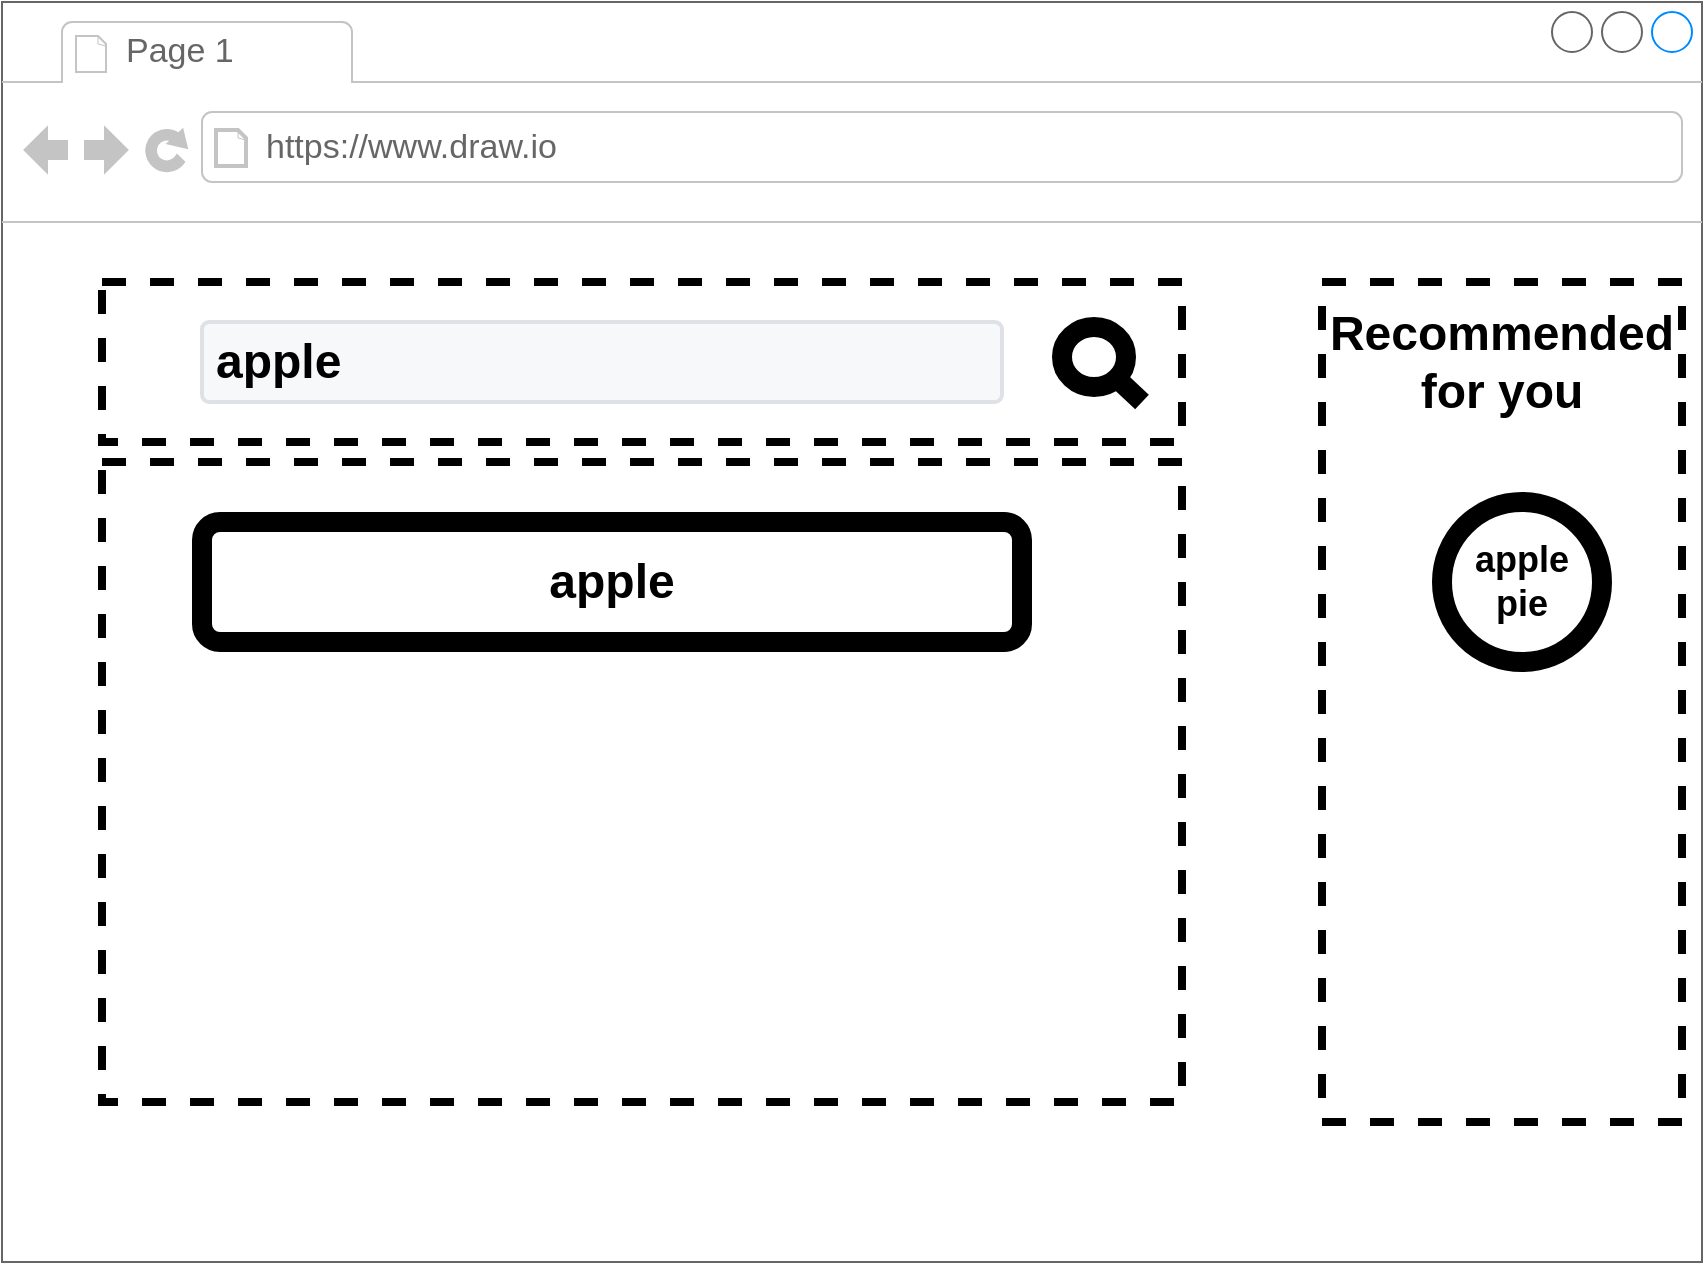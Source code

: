 <mxfile>
    <diagram id="w4NRJRUbfX9qJH2JdgkT" name="Page-1">
        <mxGraphModel dx="399" dy="402" grid="1" gridSize="10" guides="1" tooltips="1" connect="1" arrows="1" fold="1" page="1" pageScale="1" pageWidth="850" pageHeight="1100" math="0" shadow="0">
            <root>
                <mxCell id="0"/>
                <mxCell id="1" parent="0"/>
                <mxCell id="7" value="" style="group" parent="1" vertex="1" connectable="0">
                    <mxGeometry y="10" width="850" height="630" as="geometry"/>
                </mxCell>
                <mxCell id="8" value="" style="strokeWidth=1;shadow=0;dashed=0;align=center;html=1;shape=mxgraph.mockup.containers.browserWindow;rSize=0;strokeColor=#666666;strokeColor2=#008cff;strokeColor3=#c4c4c4;mainText=,;recursiveResize=0;container=0;" parent="7" vertex="1">
                    <mxGeometry width="850" height="630" as="geometry"/>
                </mxCell>
                <mxCell id="25" value="" style="rounded=0;whiteSpace=wrap;html=1;strokeWidth=4;dashed=1;fillColor=none;" parent="7" vertex="1">
                    <mxGeometry x="660" y="140" width="180" height="420" as="geometry"/>
                </mxCell>
                <mxCell id="9" value="" style="rounded=0;whiteSpace=wrap;html=1;strokeWidth=4;dashed=1;fillColor=none;" parent="7" vertex="1">
                    <mxGeometry x="50" y="230" width="540" height="320" as="geometry"/>
                </mxCell>
                <mxCell id="10" value="" style="rounded=0;whiteSpace=wrap;html=1;strokeWidth=4;dashed=1;fillColor=none;" parent="7" vertex="1">
                    <mxGeometry x="50" y="140" width="540" height="80" as="geometry"/>
                </mxCell>
                <mxCell id="11" value="Page 1" style="strokeWidth=1;shadow=0;dashed=0;align=center;html=1;shape=mxgraph.mockup.containers.anchor;fontSize=17;fontColor=#666666;align=left;" parent="7" vertex="1">
                    <mxGeometry x="60" y="12" width="110" height="26" as="geometry"/>
                </mxCell>
                <mxCell id="12" value="https://www.draw.io" style="strokeWidth=1;shadow=0;dashed=0;align=center;html=1;shape=mxgraph.mockup.containers.anchor;rSize=0;fontSize=17;fontColor=#666666;align=left;" parent="7" vertex="1">
                    <mxGeometry x="130" y="60" width="250" height="26" as="geometry"/>
                </mxCell>
                <mxCell id="13" value="&lt;font color=&quot;#000000&quot;&gt;&lt;span style=&quot;font-size: 24px&quot;&gt;&lt;b&gt;apple&lt;/b&gt;&lt;/span&gt;&lt;/font&gt;" style="rounded=1;arcSize=9;fillColor=#F7F8F9;align=left;spacingLeft=5;strokeColor=#DEE1E6;html=1;strokeWidth=2;fontSize=12" parent="7" vertex="1">
                    <mxGeometry x="100" y="160" width="400" height="40" as="geometry"/>
                </mxCell>
                <mxCell id="14" value="" style="html=1;verticalLabelPosition=bottom;align=center;labelBackgroundColor=#ffffff;verticalAlign=top;strokeWidth=10;shadow=0;dashed=0;shape=mxgraph.ios7.icons.looking_glass;" parent="7" vertex="1">
                    <mxGeometry x="530" y="162.5" width="40" height="37.5" as="geometry"/>
                </mxCell>
                <mxCell id="15" value="&lt;span style=&quot;font-size: 24px&quot;&gt;&lt;b&gt;apple&lt;/b&gt;&lt;/span&gt;" style="rounded=1;whiteSpace=wrap;html=1;strokeWidth=10;" parent="7" vertex="1">
                    <mxGeometry x="100" y="260" width="410" height="60" as="geometry"/>
                </mxCell>
                <mxCell id="18" value="&lt;span style=&quot;font-size: 18px&quot;&gt;&lt;b&gt;apple pie&lt;/b&gt;&lt;/span&gt;" style="ellipse;whiteSpace=wrap;html=1;aspect=fixed;strokeWidth=10;" parent="7" vertex="1">
                    <mxGeometry x="720" y="250" width="80" height="80" as="geometry"/>
                </mxCell>
                <mxCell id="21" value="&lt;b&gt;&lt;font style=&quot;font-size: 24px&quot;&gt;Recommended for you&lt;/font&gt;&lt;/b&gt;" style="text;html=1;strokeColor=none;fillColor=none;align=center;verticalAlign=middle;whiteSpace=wrap;rounded=0;" parent="7" vertex="1">
                    <mxGeometry x="660" y="145" width="180" height="70" as="geometry"/>
                </mxCell>
            </root>
        </mxGraphModel>
    </diagram>
</mxfile>